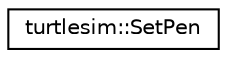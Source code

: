 digraph "Graphical Class Hierarchy"
{
  edge [fontname="Helvetica",fontsize="10",labelfontname="Helvetica",labelfontsize="10"];
  node [fontname="Helvetica",fontsize="10",shape=record];
  rankdir="LR";
  Node1 [label="turtlesim::SetPen",height=0.2,width=0.4,color="black", fillcolor="white", style="filled",URL="$classturtlesim_1_1_set_pen.html"];
}

